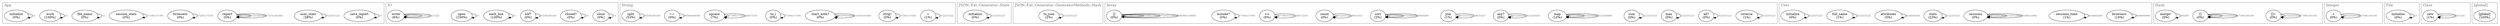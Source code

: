 digraph "Profile" {
labelloc=t;
labeljust=l;
subgraph "Thread 80" {
100 [label="save_report\n(0%)"];
100 -> 100 [label="1/1" fontsize=10 fontcolor="#666666"];
120 [label="close\n(0%)"];
120 -> 120 [label="1/1" fontsize=10 fontcolor="#666666"];
140 [label="closed?\n(0%)"];
140 -> 140 [label="1/1" fontsize=10 fontcolor="#666666"];
160 [label="+\n(1%)"];
160 -> 160 [label="31222/31222" fontsize=10 fontcolor="#666666"];
180 [label="initialize\n(0%)"];
180 -> 180 [label="31223/31223" fontsize=10 fontcolor="#666666"];
200 [label="to_json\n(2%)"];
200 -> 200 [label="31223/31223" fontsize=10 fontcolor="#666666"];
220 [label="reverse\n(1%)"];
220 -> 220 [label="31223/31223" fontsize=10 fontcolor="#666666"];
240 [label="strip!\n(0%)"];
240 -> 240 [label="171961/171961" fontsize=10 fontcolor="#666666"];
260 [label="all?\n(0%)"];
260 -> 260 [label="31223/31223" fontsize=10 fontcolor="#666666"];
280 [label="start_with?\n(0%)"];
280 -> 280 [label="72876/191069" fontsize=10 fontcolor="#666666"];
280 -> 280 [label="118193/191069" fontsize=10 fontcolor="#666666"];
300 [label="browsers\n(10%)"];
300 -> 300 [label="93669/93669" fontsize=10 fontcolor="#666666"];
320 [label="max\n(0%)"];
320 -> 320 [label="31223/31223" fontsize=10 fontcolor="#666666"];
340 [label="sum\n(0%)"];
340 -> 340 [label="31223/31223" fontsize=10 fontcolor="#666666"];
360 [label="to_i\n(0%)"];
360 -> 360 [label="171961/171961" fontsize=10 fontcolor="#666666"];
380 [label="map\n(10%)"];
380 -> 380 [label="31223/93669" fontsize=10 fontcolor="#666666"];
380 -> 380 [label="31223/93669" fontsize=10 fontcolor="#666666"];
380 -> 380 [label="31223/93669" fontsize=10 fontcolor="#666666"];
400 [label="sessions_time\n(1%)"];
400 -> 400 [label="62446/62446" fontsize=10 fontcolor="#666666"];
420 [label="sessions\n(0%)"];
420 -> 420 [label="31223/124892" fontsize=10 fontcolor="#666666"];
420 -> 420 [label="31223/124892" fontsize=10 fontcolor="#666666"];
420 -> 420 [label="62446/124892" fontsize=10 fontcolor="#666666"];
440 [label="stats\n(23%)"];
440 -> 440 [label="31223/31223" fontsize=10 fontcolor="#666666"];
460 [label="attributes\n(0%)"];
460 -> 460 [label="62446/62446" fontsize=10 fontcolor="#666666"];
480 [label="full_name\n(1%)"];
480 -> 480 [label="31223/31223" fontsize=10 fontcolor="#666666"];
500 [label="initialize\n(0%)"];
500 -> 500 [label="31223/31223" fontsize=10 fontcolor="#666666"];
520 [label="user_stats\n(38%)"];
520 -> 520 [label="31223/31223" fontsize=10 fontcolor="#666666"];
540 [label="any?\n(0%)"];
540 -> 540 [label="31223/62445" fontsize=10 fontcolor="#666666"];
540 -> 540 [label="31222/62445" fontsize=10 fontcolor="#666666"];
560 [label="[]=\n(0%)"];
560 -> 560 [label="31223/203184" fontsize=10 fontcolor="#666666"];
560 -> 560 [label="171961/203184" fontsize=10 fontcolor="#666666"];
580 [label="+\n(0%)"];
580 -> 580 [label="31223/203184" fontsize=10 fontcolor="#666666"];
580 -> 580 [label="171961/203184" fontsize=10 fontcolor="#666666"];
600 [label="[]\n(0%)"];
600 -> 600 [label="4/203188" fontsize=10 fontcolor="#666666"];
600 -> 600 [label="31223/203188" fontsize=10 fontcolor="#666666"];
600 -> 600 [label="171961/203188" fontsize=10 fontcolor="#666666"];
620 [label="merge!\n(0%)"];
620 -> 620 [label="200/200" fontsize=10 fontcolor="#666666"];
640 [label="upcase\n(7%)"];
640 -> 640 [label="171961/172161" fontsize=10 fontcolor="#666666"];
640 -> 640 [label="200/172161" fontsize=10 fontcolor="#666666"];
660 [label="join\n(1%)"];
660 -> 660 [label="31223/31423" fontsize=10 fontcolor="#666666"];
660 -> 660 [label="200/31423" fontsize=10 fontcolor="#666666"];
680 [label="sort\n(5%)"];
680 -> 680 [label="31223/62646" fontsize=10 fontcolor="#666666"];
680 -> 680 [label="31223/62646" fontsize=10 fontcolor="#666666"];
680 -> 680 [label="200/62646" fontsize=10 fontcolor="#666666"];
700 [label="count\n(0%)"];
700 -> 700 [label="31223/31423" fontsize=10 fontcolor="#666666"];
700 -> 700 [label="200/31423" fontsize=10 fontcolor="#666666"];
720 [label="report\n(0%)"];
720 -> 720 [label="4/203388" fontsize=10 fontcolor="#666666"];
720 -> 720 [label="31223/203388" fontsize=10 fontcolor="#666666"];
720 -> 720 [label="172161/203388" fontsize=10 fontcolor="#666666"];
740 [label="<<\n(0%)"];
740 -> 740 [label="171961/172161" fontsize=10 fontcolor="#666666"];
740 -> 740 [label="200/172161" fontsize=10 fontcolor="#666666"];
760 [label="include?\n(0%)"];
760 -> 760 [label="171961/171961" fontsize=10 fontcolor="#666666"];
780 [label="browsers\n(0%)"];
780 -> 780 [label="172561/172561" fontsize=10 fontcolor="#666666"];
800 [label="session_stats\n(0%)"];
800 -> 800 [label="171961/171961" fontsize=10 fontcolor="#666666"];
820 [label="eof?\n(0%)"];
820 -> 820 [label="203184/203184" fontsize=10 fontcolor="#666666"];
840 [label="==\n(0%)"];
840 -> 840 [label="406368/406368" fontsize=10 fontcolor="#666666"];
860 [label="[]\n(0%)"];
860 -> 860 [label="515883/1156858" fontsize=10 fontcolor="#666666"];
860 -> 860 [label="62446/1156858" fontsize=10 fontcolor="#666666"];
860 -> 860 [label="172161/1156858" fontsize=10 fontcolor="#666666"];
860 -> 860 [label="406368/1156858" fontsize=10 fontcolor="#666666"];
880 [label="split\n(53%)"];
880 -> 880 [label="203184/203184" fontsize=10 fontcolor="#666666"];
900 [label="each_line\n(100%)"];
900 -> 900 [label="1/1" fontsize=10 fontcolor="#666666"];
920 [label="initialize\n(0%)"];
920 -> 920 [label="1/1" fontsize=10 fontcolor="#666666"];
940 [label="open\n(100%)"];
940 -> 940 [label="1/1" fontsize=10 fontcolor="#666666"];
960 [label="file_name\n(0%)"];
960 -> 960 [label="1/1" fontsize=10 fontcolor="#666666"];
980 [label="write\n(6%)"];
980 -> 980 [label="31223/31225" fontsize=10 fontcolor="#666666"];
980 -> 980 [label="1/31225" fontsize=10 fontcolor="#666666"];
980 -> 980 [label="1/31225" fontsize=10 fontcolor="#666666"];
1000 [label="work\n(100%)"];
1000 -> 1000 [label="1/1" fontsize=10 fontcolor="#666666"];
1020 [label="initialize\n(0%)"];
1020 -> 1020 [label="1/1" fontsize=10 fontcolor="#666666"];
1040 [label="new\n(1%)"];
1040 -> 1040 [label="31223/31224" fontsize=10 fontcolor="#666666"];
1040 -> 1040 [label="1/31224" fontsize=10 fontcolor="#666666"];
1060 [label="[global]\n(100%)"];
}
subgraph cluster_1080 {
label = "[global]";
fontcolor = "#666666";
fontsize = 16;
color = "#666666";
1060;
}
subgraph cluster_1100 {
label = "Class";
fontcolor = "#666666";
fontsize = 16;
color = "#666666";
1040;
}
subgraph cluster_1120 {
label = "App";
fontcolor = "#666666";
fontsize = 16;
color = "#666666";
1020;
1000;
960;
800;
780;
720;
520;
100;
}
subgraph cluster_1140 {
label = "IO";
fontcolor = "#666666";
fontsize = 16;
color = "#666666";
980;
940;
900;
820;
140;
120;
}
subgraph cluster_1160 {
label = "File";
fontcolor = "#666666";
fontsize = 16;
color = "#666666";
920;
}
subgraph cluster_1180 {
label = "String";
fontcolor = "#666666";
fontsize = 16;
color = "#666666";
880;
840;
640;
360;
280;
240;
160;
}
subgraph cluster_1200 {
label = "Array";
fontcolor = "#666666";
fontsize = 16;
color = "#666666";
860;
760;
740;
700;
680;
660;
540;
380;
340;
320;
260;
220;
}
subgraph cluster_1220 {
label = "Hash";
fontcolor = "#666666";
fontsize = 16;
color = "#666666";
620;
600;
560;
}
subgraph cluster_1240 {
label = "Integer";
fontcolor = "#666666";
fontsize = 16;
color = "#666666";
580;
}
subgraph cluster_1260 {
label = "User";
fontcolor = "#666666";
fontsize = 16;
color = "#666666";
500;
480;
460;
440;
420;
400;
300;
}
subgraph cluster_1280 {
label = "JSON::Ext::Generator::GeneratorMethods::Hash";
fontcolor = "#666666";
fontsize = 16;
color = "#666666";
200;
}
subgraph cluster_1300 {
label = "JSON::Ext::Generator::State";
fontcolor = "#666666";
fontsize = 16;
color = "#666666";
180;
}
}
